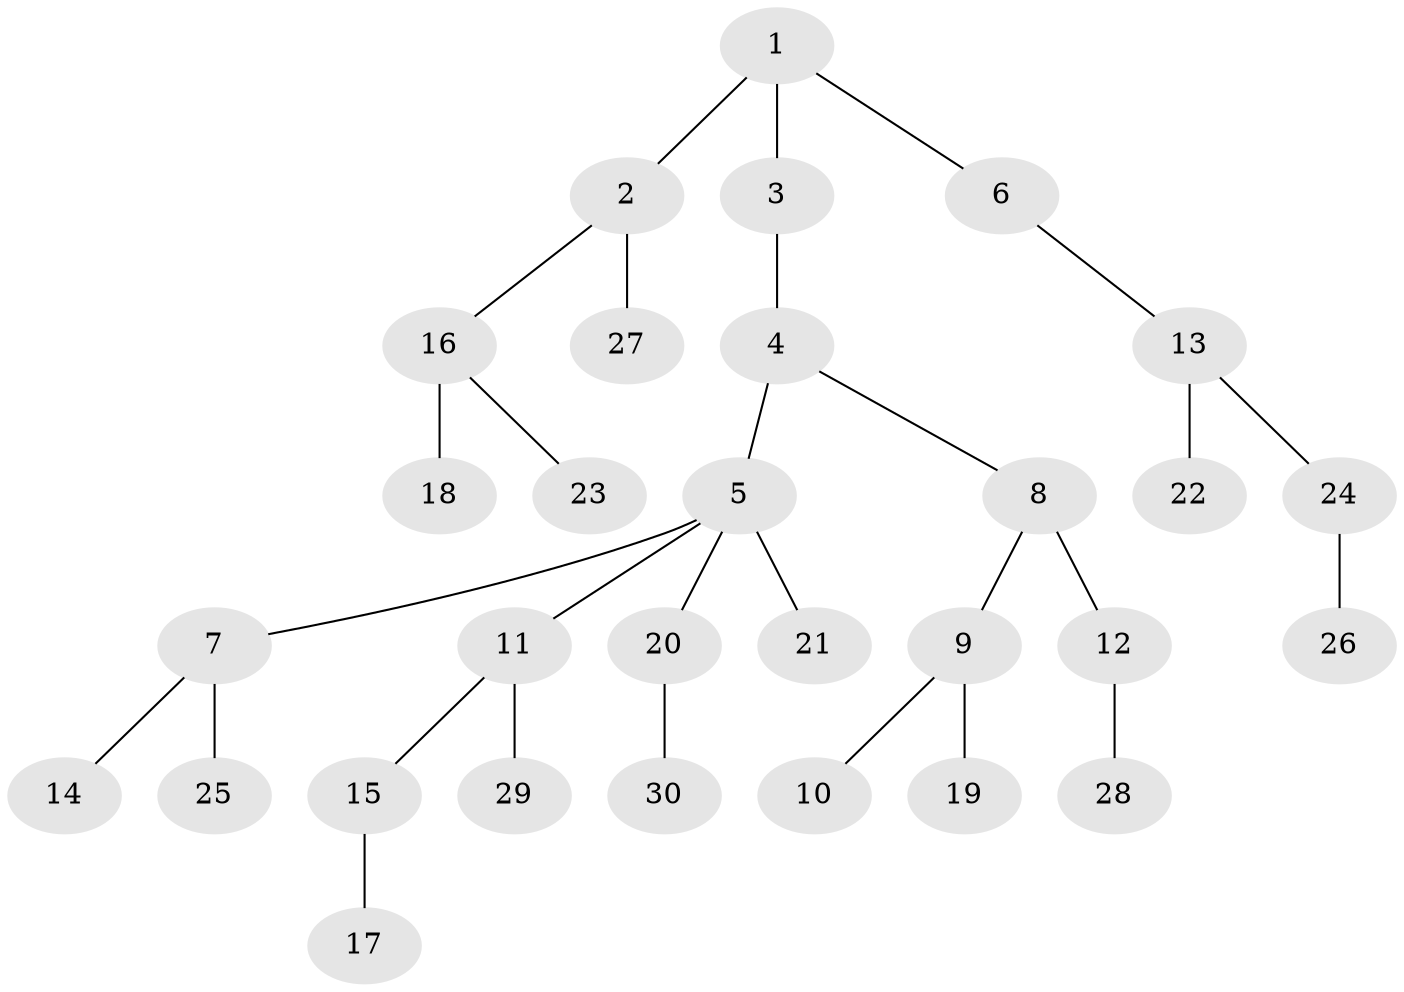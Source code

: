 // original degree distribution, {6: 0.05084745762711865, 4: 0.0847457627118644, 2: 0.22033898305084745, 5: 0.01694915254237288, 3: 0.0847457627118644, 1: 0.5423728813559322}
// Generated by graph-tools (version 1.1) at 2025/36/03/09/25 02:36:47]
// undirected, 30 vertices, 29 edges
graph export_dot {
graph [start="1"]
  node [color=gray90,style=filled];
  1;
  2;
  3;
  4;
  5;
  6;
  7;
  8;
  9;
  10;
  11;
  12;
  13;
  14;
  15;
  16;
  17;
  18;
  19;
  20;
  21;
  22;
  23;
  24;
  25;
  26;
  27;
  28;
  29;
  30;
  1 -- 2 [weight=1.0];
  1 -- 3 [weight=3.0];
  1 -- 6 [weight=1.0];
  2 -- 16 [weight=1.0];
  2 -- 27 [weight=1.0];
  3 -- 4 [weight=1.0];
  4 -- 5 [weight=1.0];
  4 -- 8 [weight=1.0];
  5 -- 7 [weight=1.0];
  5 -- 11 [weight=1.0];
  5 -- 20 [weight=1.0];
  5 -- 21 [weight=1.0];
  6 -- 13 [weight=1.0];
  7 -- 14 [weight=1.0];
  7 -- 25 [weight=1.0];
  8 -- 9 [weight=1.0];
  8 -- 12 [weight=3.0];
  9 -- 10 [weight=1.0];
  9 -- 19 [weight=1.0];
  11 -- 15 [weight=1.0];
  11 -- 29 [weight=1.0];
  12 -- 28 [weight=1.0];
  13 -- 22 [weight=1.0];
  13 -- 24 [weight=1.0];
  15 -- 17 [weight=2.0];
  16 -- 18 [weight=3.0];
  16 -- 23 [weight=1.0];
  20 -- 30 [weight=1.0];
  24 -- 26 [weight=1.0];
}
